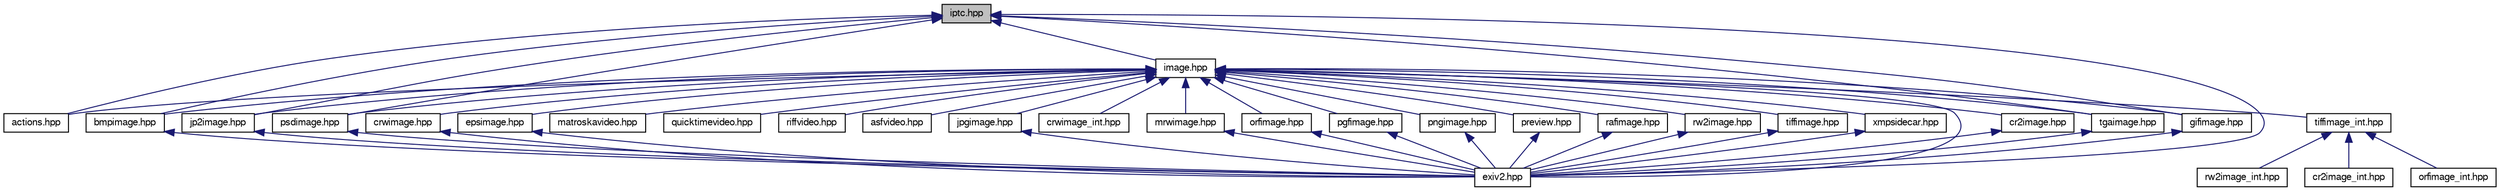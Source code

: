 digraph "iptc.hpp"
{
  edge [fontname="FreeSans",fontsize="10",labelfontname="FreeSans",labelfontsize="10"];
  node [fontname="FreeSans",fontsize="10",shape=record];
  Node1 [label="iptc.hpp",height=0.2,width=0.4,color="black", fillcolor="grey75", style="filled" fontcolor="black"];
  Node1 -> Node2 [dir="back",color="midnightblue",fontsize="10",style="solid",fontname="FreeSans"];
  Node2 [label="image.hpp",height=0.2,width=0.4,color="black", fillcolor="white", style="filled",URL="$image_8hpp.html",tooltip="Class Image, defining the interface for all Image subclasses. "];
  Node2 -> Node3 [dir="back",color="midnightblue",fontsize="10",style="solid",fontname="FreeSans"];
  Node3 [label="actions.hpp",height=0.2,width=0.4,color="black", fillcolor="white", style="filled",URL="$actions_8hpp.html",tooltip="Implements base class Task, TaskFactory and the various supported actions (derived from Task)..."];
  Node2 -> Node4 [dir="back",color="midnightblue",fontsize="10",style="solid",fontname="FreeSans"];
  Node4 [label="asfvideo.hpp",height=0.2,width=0.4,color="black", fillcolor="white", style="filled",URL="$asfvideo_8hpp.html",tooltip="An Image subclass to support ASF video files. "];
  Node2 -> Node5 [dir="back",color="midnightblue",fontsize="10",style="solid",fontname="FreeSans"];
  Node5 [label="bmpimage.hpp",height=0.2,width=0.4,color="black", fillcolor="white", style="filled",URL="$bmpimage_8hpp.html",tooltip="Windows Bitmap (BMP) image. "];
  Node5 -> Node6 [dir="back",color="midnightblue",fontsize="10",style="solid",fontname="FreeSans"];
  Node6 [label="exiv2.hpp",height=0.2,width=0.4,color="black", fillcolor="white", style="filled",URL="$exiv2_8hpp.html",tooltip="Include all Exiv2 header files. "];
  Node2 -> Node7 [dir="back",color="midnightblue",fontsize="10",style="solid",fontname="FreeSans"];
  Node7 [label="cr2image.hpp",height=0.2,width=0.4,color="black", fillcolor="white", style="filled",URL="$cr2image_8hpp.html",tooltip="Class Cr2Image. "];
  Node7 -> Node6 [dir="back",color="midnightblue",fontsize="10",style="solid",fontname="FreeSans"];
  Node2 -> Node8 [dir="back",color="midnightblue",fontsize="10",style="solid",fontname="FreeSans"];
  Node8 [label="tiffimage_int.hpp",height=0.2,width=0.4,color="black", fillcolor="white", style="filled",URL="$tiffimage__int_8hpp.html",tooltip="Internal class TiffParserWorker to parse TIFF data. "];
  Node8 -> Node9 [dir="back",color="midnightblue",fontsize="10",style="solid",fontname="FreeSans"];
  Node9 [label="cr2image_int.hpp",height=0.2,width=0.4,color="black", fillcolor="white", style="filled",URL="$cr2image__int_8hpp.html",tooltip="Internal classes to support CR2 image format. "];
  Node8 -> Node10 [dir="back",color="midnightblue",fontsize="10",style="solid",fontname="FreeSans"];
  Node10 [label="orfimage_int.hpp",height=0.2,width=0.4,color="black", fillcolor="white", style="filled",URL="$orfimage__int_8hpp.html",tooltip="Internal classes to support Olympus RAW image format. "];
  Node8 -> Node11 [dir="back",color="midnightblue",fontsize="10",style="solid",fontname="FreeSans"];
  Node11 [label="rw2image_int.hpp",height=0.2,width=0.4,color="black", fillcolor="white", style="filled",URL="$rw2image__int_8hpp.html",tooltip="Internal classes to support RW2 image format. "];
  Node2 -> Node12 [dir="back",color="midnightblue",fontsize="10",style="solid",fontname="FreeSans"];
  Node12 [label="crwimage.hpp",height=0.2,width=0.4,color="black", fillcolor="white", style="filled",URL="$crwimage_8hpp.html",tooltip="Class CrwImage to access Canon CRW images.  References:  The Canon RAW (CRW) File Format by Phil Harv..."];
  Node12 -> Node6 [dir="back",color="midnightblue",fontsize="10",style="solid",fontname="FreeSans"];
  Node2 -> Node13 [dir="back",color="midnightblue",fontsize="10",style="solid",fontname="FreeSans"];
  Node13 [label="crwimage_int.hpp",height=0.2,width=0.4,color="black", fillcolor="white", style="filled",URL="$crwimage__int_8hpp.html",tooltip="Internal classes to support CRW/CIFF format. "];
  Node2 -> Node14 [dir="back",color="midnightblue",fontsize="10",style="solid",fontname="FreeSans"];
  Node14 [label="epsimage.hpp",height=0.2,width=0.4,color="black", fillcolor="white", style="filled",URL="$epsimage_8hpp.html",tooltip="EPS image.  References:  [1] Adobe PostScript Language Document Structuring Conventions Specification..."];
  Node14 -> Node6 [dir="back",color="midnightblue",fontsize="10",style="solid",fontname="FreeSans"];
  Node2 -> Node15 [dir="back",color="midnightblue",fontsize="10",style="solid",fontname="FreeSans"];
  Node15 [label="gifimage.hpp",height=0.2,width=0.4,color="black", fillcolor="white", style="filled",URL="$gifimage_8hpp.html",tooltip="GIF image, implemented using the following references: GIF89 specification by W3C  ..."];
  Node15 -> Node6 [dir="back",color="midnightblue",fontsize="10",style="solid",fontname="FreeSans"];
  Node2 -> Node6 [dir="back",color="midnightblue",fontsize="10",style="solid",fontname="FreeSans"];
  Node2 -> Node16 [dir="back",color="midnightblue",fontsize="10",style="solid",fontname="FreeSans"];
  Node16 [label="jp2image.hpp",height=0.2,width=0.4,color="black", fillcolor="white", style="filled",URL="$jp2image_8hpp.html",tooltip="JPEG-2000 image, implemented using the following references: ISO/IEC JTC 1/SC 29/WG1 N2401: JPEG 2000..."];
  Node16 -> Node6 [dir="back",color="midnightblue",fontsize="10",style="solid",fontname="FreeSans"];
  Node2 -> Node17 [dir="back",color="midnightblue",fontsize="10",style="solid",fontname="FreeSans"];
  Node17 [label="jpgimage.hpp",height=0.2,width=0.4,color="black", fillcolor="white", style="filled",URL="$jpgimage_8hpp.html",tooltip="Class JpegImage to access JPEG images. "];
  Node17 -> Node6 [dir="back",color="midnightblue",fontsize="10",style="solid",fontname="FreeSans"];
  Node2 -> Node18 [dir="back",color="midnightblue",fontsize="10",style="solid",fontname="FreeSans"];
  Node18 [label="mrwimage.hpp",height=0.2,width=0.4,color="black", fillcolor="white", style="filled",URL="$mrwimage_8hpp.html",tooltip="Minolta RAW image, implemented using the following references: Minolta Raw file format by Dalibor Jel..."];
  Node18 -> Node6 [dir="back",color="midnightblue",fontsize="10",style="solid",fontname="FreeSans"];
  Node2 -> Node19 [dir="back",color="midnightblue",fontsize="10",style="solid",fontname="FreeSans"];
  Node19 [label="orfimage.hpp",height=0.2,width=0.4,color="black", fillcolor="white", style="filled",URL="$orfimage_8hpp.html",tooltip="Olympus RAW image. "];
  Node19 -> Node6 [dir="back",color="midnightblue",fontsize="10",style="solid",fontname="FreeSans"];
  Node2 -> Node20 [dir="back",color="midnightblue",fontsize="10",style="solid",fontname="FreeSans"];
  Node20 [label="pgfimage.hpp",height=0.2,width=0.4,color="black", fillcolor="white", style="filled",URL="$pgfimage_8hpp.html",tooltip="PGF image, implemented using the following references: PGF specification from libpgf web site  ..."];
  Node20 -> Node6 [dir="back",color="midnightblue",fontsize="10",style="solid",fontname="FreeSans"];
  Node2 -> Node21 [dir="back",color="midnightblue",fontsize="10",style="solid",fontname="FreeSans"];
  Node21 [label="pngimage.hpp",height=0.2,width=0.4,color="black", fillcolor="white", style="filled",URL="$pngimage_8hpp.html",tooltip="PNG image, implemented using the following references: PNG specification by W3C  PNG tags list by Phi..."];
  Node21 -> Node6 [dir="back",color="midnightblue",fontsize="10",style="solid",fontname="FreeSans"];
  Node2 -> Node22 [dir="back",color="midnightblue",fontsize="10",style="solid",fontname="FreeSans"];
  Node22 [label="preview.hpp",height=0.2,width=0.4,color="black", fillcolor="white", style="filled",URL="$preview_8hpp.html",tooltip="Classes to access all preview images embedded in an image. "];
  Node22 -> Node6 [dir="back",color="midnightblue",fontsize="10",style="solid",fontname="FreeSans"];
  Node2 -> Node23 [dir="back",color="midnightblue",fontsize="10",style="solid",fontname="FreeSans"];
  Node23 [label="psdimage.hpp",height=0.2,width=0.4,color="black", fillcolor="white", style="filled",URL="$psdimage_8hpp.html",tooltip="Photoshop image, implemented using the following references: Adobe Photoshop 6.0 File Format Specific..."];
  Node23 -> Node6 [dir="back",color="midnightblue",fontsize="10",style="solid",fontname="FreeSans"];
  Node2 -> Node24 [dir="back",color="midnightblue",fontsize="10",style="solid",fontname="FreeSans"];
  Node24 [label="rafimage.hpp",height=0.2,width=0.4,color="black", fillcolor="white", style="filled",URL="$rafimage_8hpp.html",tooltip="Fujifilm RAW image. "];
  Node24 -> Node6 [dir="back",color="midnightblue",fontsize="10",style="solid",fontname="FreeSans"];
  Node2 -> Node25 [dir="back",color="midnightblue",fontsize="10",style="solid",fontname="FreeSans"];
  Node25 [label="rw2image.hpp",height=0.2,width=0.4,color="black", fillcolor="white", style="filled",URL="$rw2image_8hpp.html",tooltip="Class Rw2Image. "];
  Node25 -> Node6 [dir="back",color="midnightblue",fontsize="10",style="solid",fontname="FreeSans"];
  Node2 -> Node26 [dir="back",color="midnightblue",fontsize="10",style="solid",fontname="FreeSans"];
  Node26 [label="tgaimage.hpp",height=0.2,width=0.4,color="black", fillcolor="white", style="filled",URL="$tgaimage_8hpp.html",tooltip="Truevision TARGA v2 image, implemented using the following references: Truevision TGA page on Wikiped..."];
  Node26 -> Node6 [dir="back",color="midnightblue",fontsize="10",style="solid",fontname="FreeSans"];
  Node2 -> Node27 [dir="back",color="midnightblue",fontsize="10",style="solid",fontname="FreeSans"];
  Node27 [label="tiffimage.hpp",height=0.2,width=0.4,color="black", fillcolor="white", style="filled",URL="$tiffimage_8hpp.html",tooltip="Class TiffImage. "];
  Node27 -> Node6 [dir="back",color="midnightblue",fontsize="10",style="solid",fontname="FreeSans"];
  Node2 -> Node28 [dir="back",color="midnightblue",fontsize="10",style="solid",fontname="FreeSans"];
  Node28 [label="xmpsidecar.hpp",height=0.2,width=0.4,color="black", fillcolor="white", style="filled",URL="$xmpsidecar_8hpp.html",tooltip="An Image subclass to support XMP sidecar files. "];
  Node28 -> Node6 [dir="back",color="midnightblue",fontsize="10",style="solid",fontname="FreeSans"];
  Node2 -> Node29 [dir="back",color="midnightblue",fontsize="10",style="solid",fontname="FreeSans"];
  Node29 [label="matroskavideo.hpp",height=0.2,width=0.4,color="black", fillcolor="white", style="filled",URL="$matroskavideo_8hpp.html",tooltip="An Image subclass to support Matroska video files. "];
  Node2 -> Node30 [dir="back",color="midnightblue",fontsize="10",style="solid",fontname="FreeSans"];
  Node30 [label="quicktimevideo.hpp",height=0.2,width=0.4,color="black", fillcolor="white", style="filled",URL="$quicktimevideo_8hpp.html",tooltip="An Image subclass to support Quick Time video files. "];
  Node2 -> Node31 [dir="back",color="midnightblue",fontsize="10",style="solid",fontname="FreeSans"];
  Node31 [label="riffvideo.hpp",height=0.2,width=0.4,color="black", fillcolor="white", style="filled",URL="$riffvideo_8hpp.html",tooltip="An Image subclass to support RIFF video files. "];
  Node1 -> Node3 [dir="back",color="midnightblue",fontsize="10",style="solid",fontname="FreeSans"];
  Node1 -> Node5 [dir="back",color="midnightblue",fontsize="10",style="solid",fontname="FreeSans"];
  Node1 -> Node15 [dir="back",color="midnightblue",fontsize="10",style="solid",fontname="FreeSans"];
  Node1 -> Node6 [dir="back",color="midnightblue",fontsize="10",style="solid",fontname="FreeSans"];
  Node1 -> Node16 [dir="back",color="midnightblue",fontsize="10",style="solid",fontname="FreeSans"];
  Node1 -> Node23 [dir="back",color="midnightblue",fontsize="10",style="solid",fontname="FreeSans"];
  Node1 -> Node26 [dir="back",color="midnightblue",fontsize="10",style="solid",fontname="FreeSans"];
}

